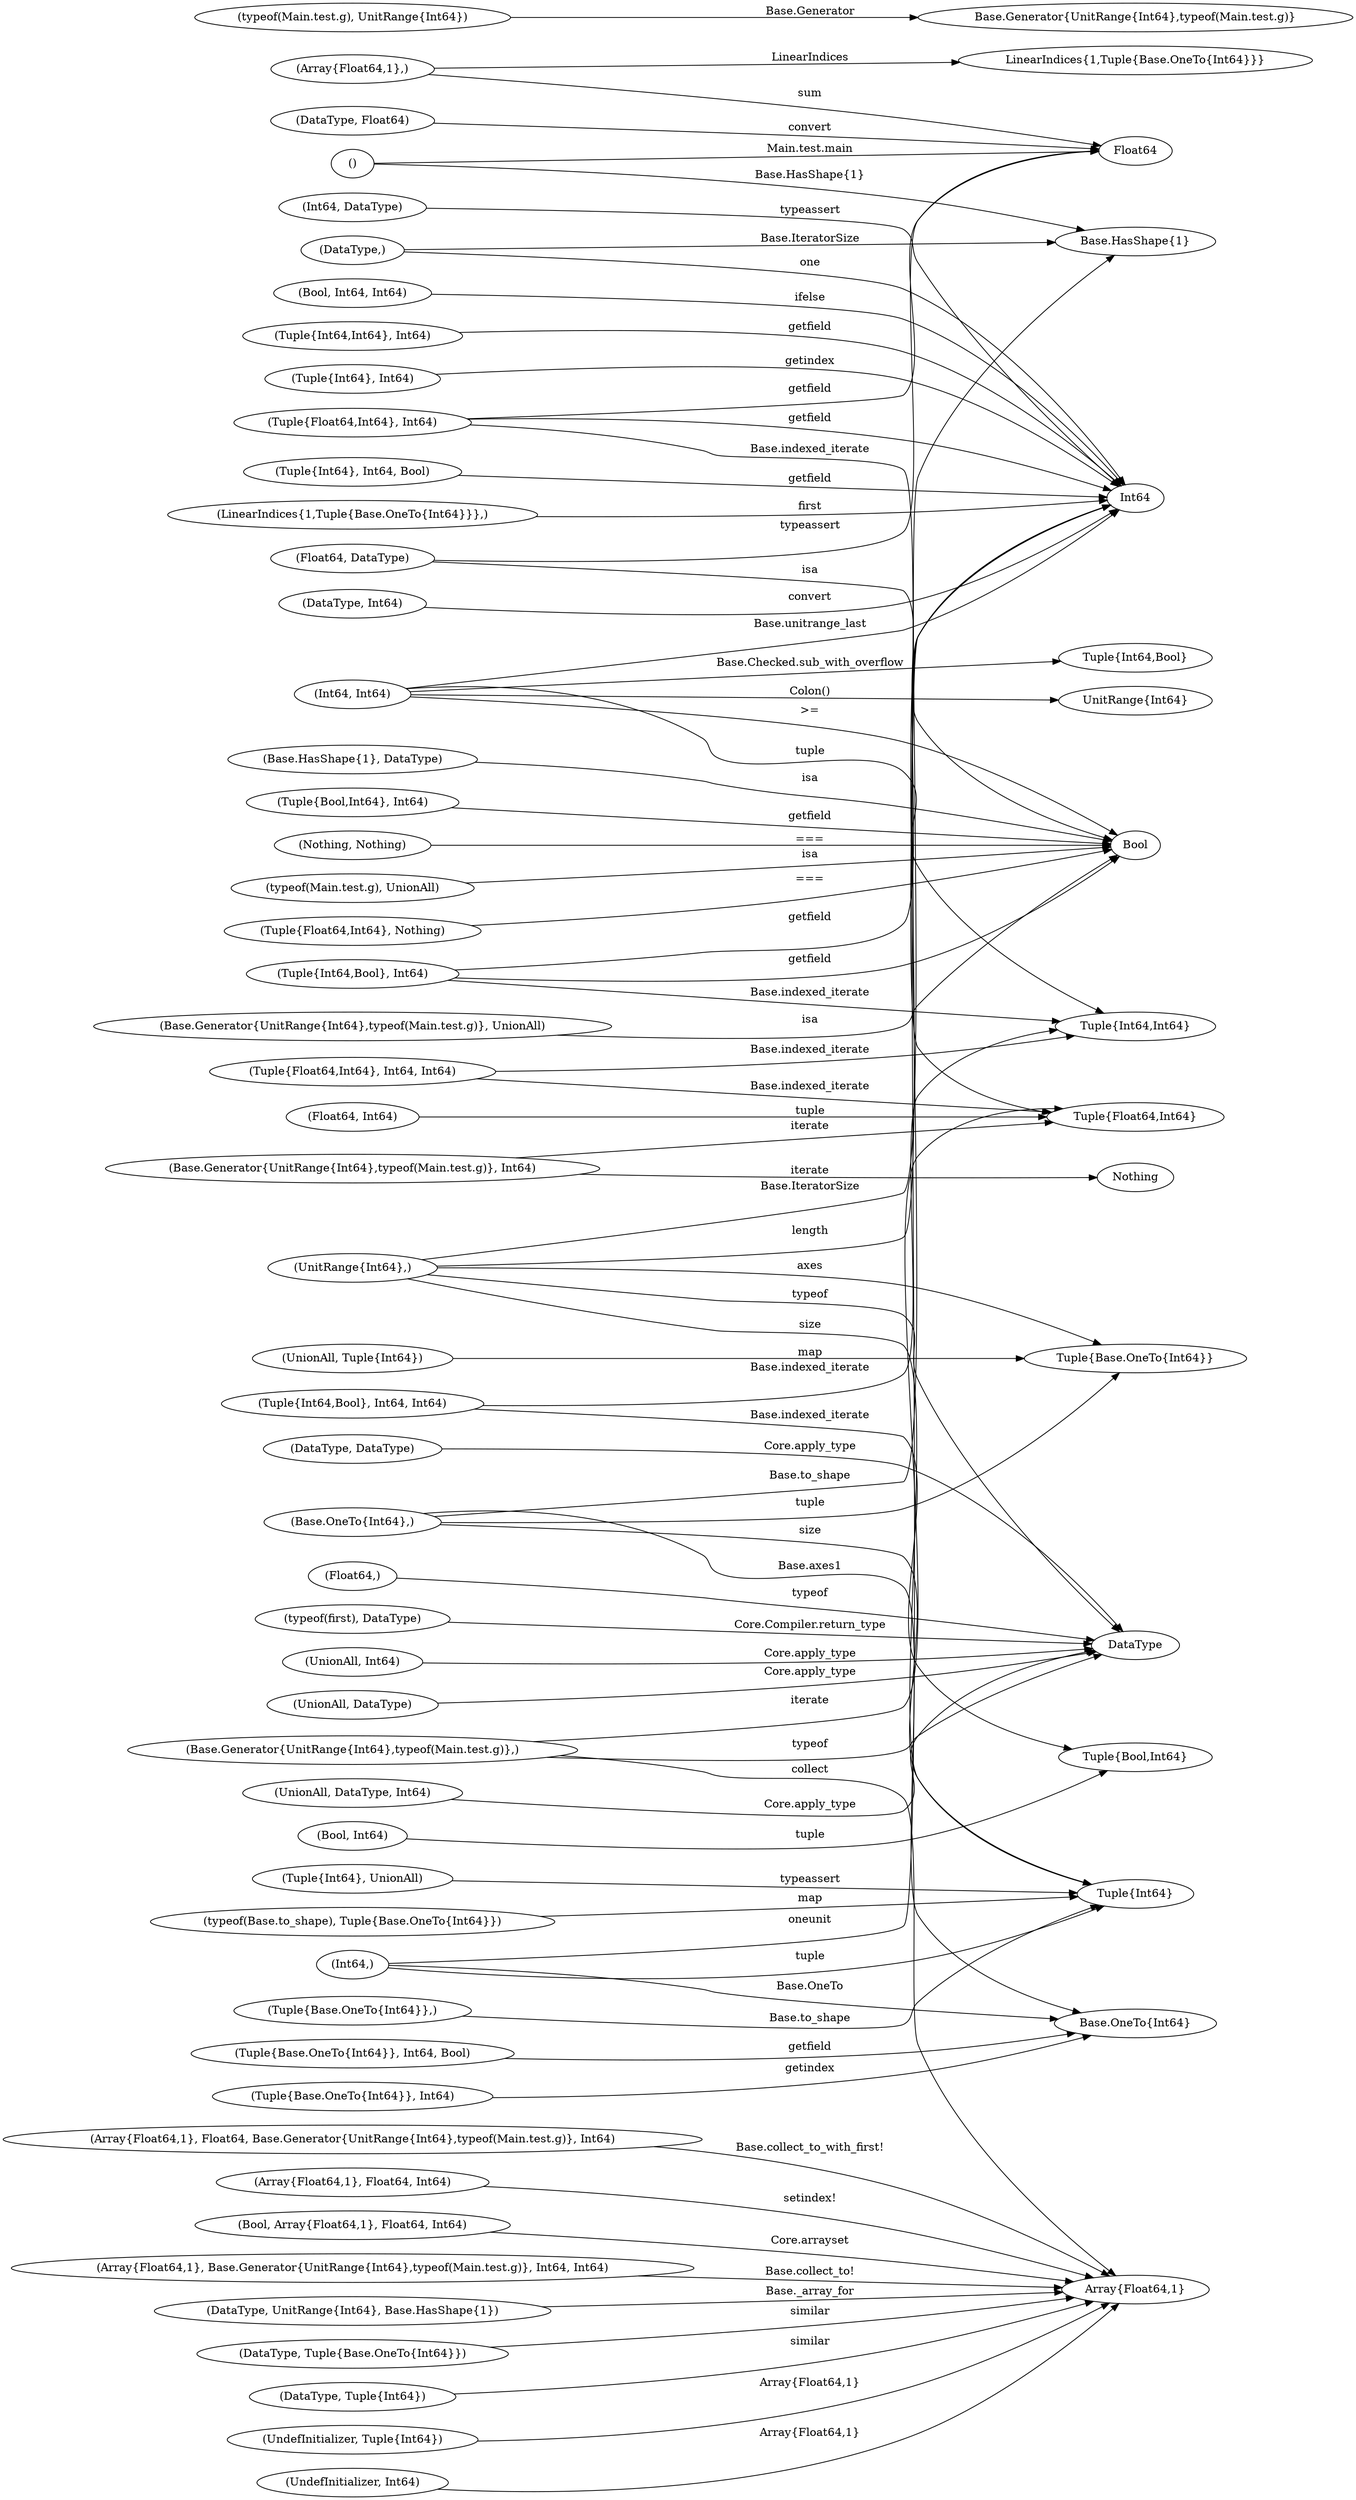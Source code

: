 digraph G {
rankdir="LR";
1 [ label="()",];
2 [ label="Float64",];
3 [ label="(Int64, Int64)",];
4 [ label="UnitRange{Int64}",];
5 [ label="(UnionAll, DataType)",];
6 [ label="DataType",];
7 [ label="(DataType, Int64)",];
8 [ label="Int64",];
9 [ label="Bool",];
10 [ label="(Int64,)",];
11 [ label="(DataType,)",];
12 [ label="(Int64, DataType)",];
13 [ label="(Bool, Int64, Int64)",];
14 [ label="(typeof(Main.test.g), UnitRange{Int64})",];
15 [ label="Base.Generator{UnitRange{Int64},typeof(Main.test.g)}",];
16 [ label="(Base.Generator{UnitRange{Int64},typeof(Main.test.g)},)",];
17 [ label="Array{Float64,1}",];
18 [ label="(UnitRange{Int64},)",];
19 [ label="Base.HasShape{1}",];
20 [ label="(UnionAll, Int64)",];
21 [ label="(Base.Generator{UnitRange{Int64},typeof(Main.test.g)}, UnionAll)",];
22 [ label="(typeof(Main.test.g), UnionAll)",];
23 [ label="(DataType, DataType)",];
24 [ label="(typeof(first), DataType)",];
25 [ label="(Base.HasShape{1}, DataType)",];
26 [ label="Tuple{Float64,Int64}",];
27 [ label="(Tuple{Float64,Int64}, Nothing)",];
28 [ label="(Tuple{Float64,Int64}, Int64)",];
29 [ label="(Tuple{Float64,Int64}, Int64, Int64)",];
30 [ label="(Float64, Int64)",];
31 [ label="Tuple{Int64,Int64}",];
32 [ label="(Tuple{Int64,Int64}, Int64)",];
33 [ label="(Float64,)",];
34 [ label="(DataType, UnitRange{Int64}, Base.HasShape{1})",];
35 [ label="(UnionAll, DataType, Int64)",];
36 [ label="Tuple{Base.OneTo{Int64}}",];
37 [ label="Tuple{Int64}",];
38 [ label="Tuple{Int64,Bool}",];
39 [ label="(Tuple{Int64,Bool}, Int64)",];
40 [ label="(Tuple{Int64,Bool}, Int64, Int64)",];
41 [ label="Tuple{Bool,Int64}",];
42 [ label="(Bool, Int64)",];
43 [ label="(Tuple{Bool,Int64}, Int64)",];
44 [ label="(UnionAll, Tuple{Int64})",];
45 [ label="(Tuple{Int64}, Int64)",];
46 [ label="(Tuple{Int64}, Int64, Bool)",];
47 [ label="Base.OneTo{Int64}",];
48 [ label="(Base.OneTo{Int64},)",];
49 [ label="(DataType, Tuple{Base.OneTo{Int64}})",];
50 [ label="(Tuple{Base.OneTo{Int64}},)",];
51 [ label="(typeof(Base.to_shape), Tuple{Base.OneTo{Int64}})",];
52 [ label="(Tuple{Base.OneTo{Int64}}, Int64)",];
53 [ label="(Tuple{Base.OneTo{Int64}}, Int64, Bool)",];
54 [ label="(Tuple{Int64}, UnionAll)",];
55 [ label="(DataType, Tuple{Int64})",];
56 [ label="(UndefInitializer, Tuple{Int64})",];
57 [ label="(UndefInitializer, Int64)",];
58 [ label="(Array{Float64,1}, Float64, Base.Generator{UnitRange{Int64},typeof(Main.test.g)}, Int64)",];
59 [ label="(Array{Float64,1},)",];
60 [ label="LinearIndices{1,Tuple{Base.OneTo{Int64}}}",];
61 [ label="(LinearIndices{1,Tuple{Base.OneTo{Int64}}},)",];
62 [ label="(Array{Float64,1}, Float64, Int64)",];
63 [ label="(DataType, Float64)",];
64 [ label="(Float64, DataType)",];
65 [ label="(Bool, Array{Float64,1}, Float64, Int64)",];
66 [ label="(Array{Float64,1}, Base.Generator{UnitRange{Int64},typeof(Main.test.g)}, Int64, Int64)",];
67 [ label="(Base.Generator{UnitRange{Int64},typeof(Main.test.g)}, Int64)",];
68 [ label="Nothing",];
69 [ label="(Nothing, Nothing)",];
1 -> 2 [ label="Main.test.main", ]
1 -> 19 [ label="Base.HasShape{1}", ]
3 -> 4 [ label="Colon()", ]
3 -> 8 [ label="Base.unitrange_last", ]
3 -> 9 [ label="&gt;=", ]
3 -> 31 [ label="tuple", ]
3 -> 38 [ label="Base.Checked.sub_with_overflow", ]
5 -> 6 [ label="Core.apply_type", ]
7 -> 8 [ label="convert", ]
10 -> 8 [ label="oneunit", ]
10 -> 37 [ label="tuple", ]
10 -> 47 [ label="Base.OneTo", ]
11 -> 8 [ label="one", ]
11 -> 19 [ label="Base.IteratorSize", ]
12 -> 8 [ label="typeassert", ]
13 -> 8 [ label="ifelse", ]
14 -> 15 [ label="Base.Generator", ]
16 -> 6 [ label="typeof", ]
16 -> 17 [ label="collect", ]
16 -> 26 [ label="iterate", ]
18 -> 6 [ label="typeof", ]
18 -> 8 [ label="length", ]
18 -> 19 [ label="Base.IteratorSize", ]
18 -> 36 [ label="axes", ]
18 -> 37 [ label="size", ]
20 -> 6 [ label="Core.apply_type", ]
21 -> 9 [ label="isa", ]
22 -> 9 [ label="isa", ]
23 -> 6 [ label="Core.apply_type", ]
24 -> 6 [ label="Core.Compiler.return_type", ]
25 -> 9 [ label="isa", ]
27 -> 9 [ label="===", ]
28 -> 2 [ label="getfield", ]
28 -> 8 [ label="getfield", ]
28 -> 26 [ label="Base.indexed_iterate", ]
29 -> 26 [ label="Base.indexed_iterate", ]
29 -> 31 [ label="Base.indexed_iterate", ]
30 -> 26 [ label="tuple", ]
32 -> 8 [ label="getfield", ]
33 -> 6 [ label="typeof", ]
34 -> 17 [ label="Base._array_for", ]
35 -> 6 [ label="Core.apply_type", ]
39 -> 8 [ label="getfield", ]
39 -> 9 [ label="getfield", ]
39 -> 31 [ label="Base.indexed_iterate", ]
40 -> 31 [ label="Base.indexed_iterate", ]
40 -> 41 [ label="Base.indexed_iterate", ]
42 -> 41 [ label="tuple", ]
43 -> 9 [ label="getfield", ]
44 -> 36 [ label="map", ]
45 -> 8 [ label="getindex", ]
46 -> 8 [ label="getfield", ]
48 -> 8 [ label="Base.to_shape", ]
48 -> 36 [ label="tuple", ]
48 -> 37 [ label="size", ]
48 -> 47 [ label="Base.axes1", ]
49 -> 17 [ label="similar", ]
50 -> 37 [ label="Base.to_shape", ]
51 -> 37 [ label="map", ]
52 -> 47 [ label="getindex", ]
53 -> 47 [ label="getfield", ]
54 -> 37 [ label="typeassert", ]
55 -> 17 [ label="similar", ]
56 -> 17 [ label="Array{Float64,1}", ]
57 -> 17 [ label="Array{Float64,1}", ]
58 -> 17 [ label="Base.collect_to_with_first!", ]
59 -> 2 [ label="sum", ]
59 -> 60 [ label="LinearIndices", ]
61 -> 8 [ label="first", ]
62 -> 17 [ label="setindex!", ]
63 -> 2 [ label="convert", ]
64 -> 2 [ label="typeassert", ]
64 -> 9 [ label="isa", ]
65 -> 17 [ label="Core.arrayset", ]
66 -> 17 [ label="Base.collect_to!", ]
67 -> 26 [ label="iterate", ]
67 -> 68 [ label="iterate", ]
69 -> 9 [ label="===", ]
}
